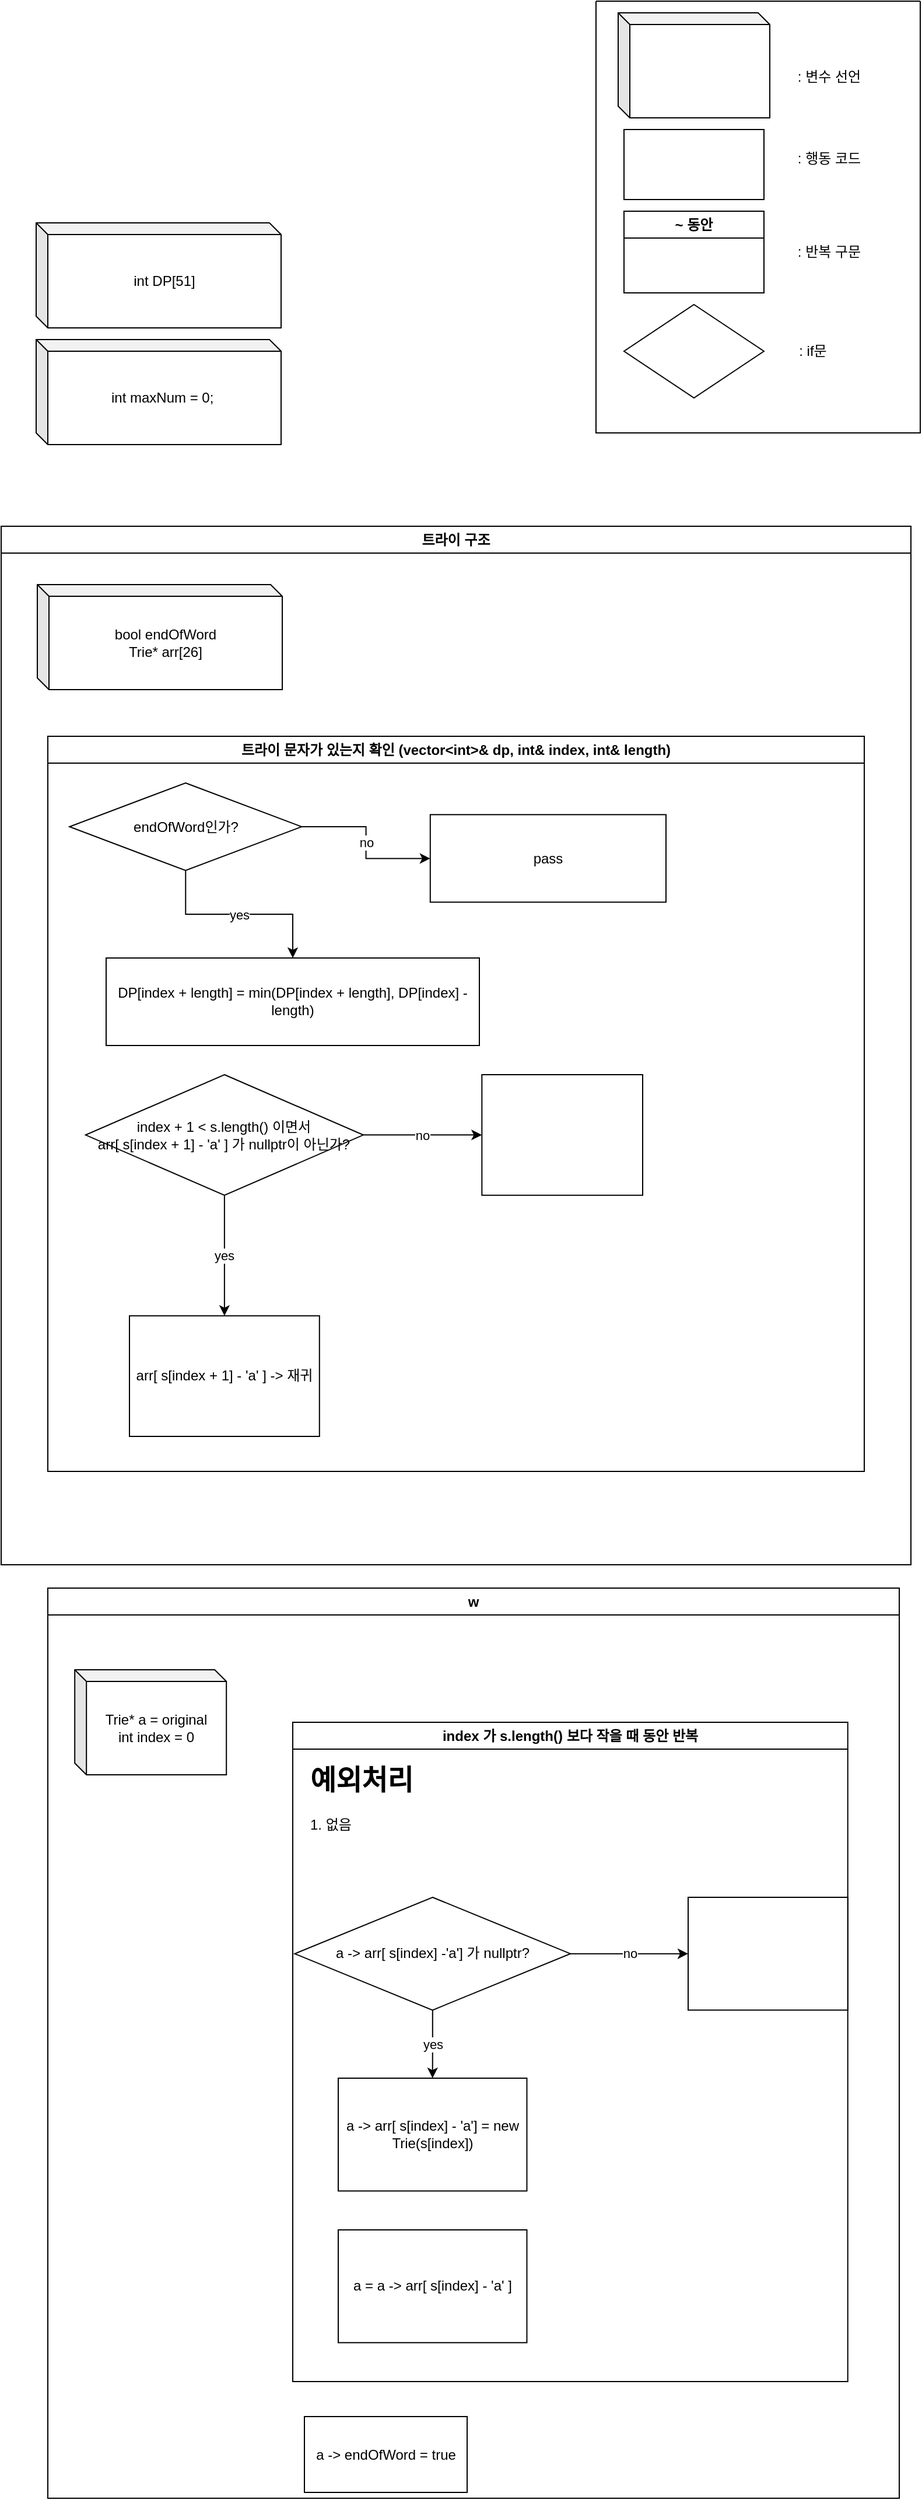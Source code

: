 <mxfile version="22.1.16" type="device">
  <diagram name="페이지-1" id="_kOMPe9RZStzYniRSe2W">
    <mxGraphModel dx="1709" dy="1296" grid="1" gridSize="10" guides="1" tooltips="1" connect="1" arrows="1" fold="1" page="1" pageScale="1" pageWidth="827" pageHeight="1169" math="0" shadow="0">
      <root>
        <mxCell id="0" />
        <mxCell id="1" parent="0" />
        <mxCell id="2bpCWVyH1ZV_VRdcmr8d-1" value="" style="swimlane;startSize=0;" vertex="1" parent="1">
          <mxGeometry x="540" y="10" width="278" height="370" as="geometry" />
        </mxCell>
        <mxCell id="2bpCWVyH1ZV_VRdcmr8d-2" value=": 변수 선언" style="text;html=1;align=center;verticalAlign=middle;whiteSpace=wrap;rounded=0;" vertex="1" parent="2bpCWVyH1ZV_VRdcmr8d-1">
          <mxGeometry x="170" y="50" width="60" height="30" as="geometry" />
        </mxCell>
        <mxCell id="2bpCWVyH1ZV_VRdcmr8d-3" value="" style="rounded=0;whiteSpace=wrap;html=1;" vertex="1" parent="2bpCWVyH1ZV_VRdcmr8d-1">
          <mxGeometry x="24" y="110" width="120" height="60" as="geometry" />
        </mxCell>
        <mxCell id="2bpCWVyH1ZV_VRdcmr8d-4" value=": 행동 코드" style="text;html=1;align=center;verticalAlign=middle;whiteSpace=wrap;rounded=0;" vertex="1" parent="2bpCWVyH1ZV_VRdcmr8d-1">
          <mxGeometry x="170" y="120" width="60" height="30" as="geometry" />
        </mxCell>
        <mxCell id="2bpCWVyH1ZV_VRdcmr8d-5" value="~ 동안" style="swimlane;whiteSpace=wrap;html=1;" vertex="1" parent="2bpCWVyH1ZV_VRdcmr8d-1">
          <mxGeometry x="24" y="180" width="120" height="70" as="geometry" />
        </mxCell>
        <mxCell id="2bpCWVyH1ZV_VRdcmr8d-6" value=": 반복 구문" style="text;html=1;align=center;verticalAlign=middle;whiteSpace=wrap;rounded=0;" vertex="1" parent="2bpCWVyH1ZV_VRdcmr8d-1">
          <mxGeometry x="170" y="200" width="60" height="30" as="geometry" />
        </mxCell>
        <mxCell id="2bpCWVyH1ZV_VRdcmr8d-7" value="" style="rhombus;whiteSpace=wrap;html=1;" vertex="1" parent="2bpCWVyH1ZV_VRdcmr8d-1">
          <mxGeometry x="24" y="260" width="120" height="80" as="geometry" />
        </mxCell>
        <mxCell id="2bpCWVyH1ZV_VRdcmr8d-8" value=": if문" style="text;html=1;align=center;verticalAlign=middle;whiteSpace=wrap;rounded=0;" vertex="1" parent="2bpCWVyH1ZV_VRdcmr8d-1">
          <mxGeometry x="156" y="285" width="60" height="30" as="geometry" />
        </mxCell>
        <mxCell id="2bpCWVyH1ZV_VRdcmr8d-9" value="" style="shape=cube;whiteSpace=wrap;html=1;boundedLbl=1;backgroundOutline=1;darkOpacity=0.05;darkOpacity2=0.1;size=10;" vertex="1" parent="2bpCWVyH1ZV_VRdcmr8d-1">
          <mxGeometry x="19" y="10" width="130" height="90" as="geometry" />
        </mxCell>
        <mxCell id="2bpCWVyH1ZV_VRdcmr8d-11" value="트라이 구조" style="swimlane;whiteSpace=wrap;html=1;" vertex="1" parent="1">
          <mxGeometry x="30" y="460" width="780" height="890" as="geometry" />
        </mxCell>
        <mxCell id="2bpCWVyH1ZV_VRdcmr8d-12" value="bool endOfWord&lt;br&gt;Trie* arr[26]" style="shape=cube;whiteSpace=wrap;html=1;boundedLbl=1;backgroundOutline=1;darkOpacity=0.05;darkOpacity2=0.1;size=10;" vertex="1" parent="2bpCWVyH1ZV_VRdcmr8d-11">
          <mxGeometry x="31" y="50" width="210" height="90" as="geometry" />
        </mxCell>
        <mxCell id="2bpCWVyH1ZV_VRdcmr8d-18" value="트라이 문자가 있는지 확인 (vector&amp;lt;int&amp;gt;&amp;amp; dp, int&amp;amp; index, int&amp;amp; length)" style="swimlane;whiteSpace=wrap;html=1;" vertex="1" parent="2bpCWVyH1ZV_VRdcmr8d-11">
          <mxGeometry x="40" y="180" width="700" height="630" as="geometry" />
        </mxCell>
        <mxCell id="2bpCWVyH1ZV_VRdcmr8d-20" value="" style="group" vertex="1" connectable="0" parent="2bpCWVyH1ZV_VRdcmr8d-18">
          <mxGeometry x="50" y="40" width="480" height="225" as="geometry" />
        </mxCell>
        <mxCell id="2bpCWVyH1ZV_VRdcmr8d-21" value="endOfWord인가?" style="rhombus;whiteSpace=wrap;html=1;" vertex="1" parent="2bpCWVyH1ZV_VRdcmr8d-20">
          <mxGeometry x="-31.429" width="199.051" height="75.0" as="geometry" />
        </mxCell>
        <mxCell id="2bpCWVyH1ZV_VRdcmr8d-22" value="DP[index + length] = min(DP[index + length], DP[index] - length)" style="whiteSpace=wrap;html=1;rounded=0;" vertex="1" parent="2bpCWVyH1ZV_VRdcmr8d-20">
          <mxGeometry y="149.997" width="320" height="75.003" as="geometry" />
        </mxCell>
        <mxCell id="2bpCWVyH1ZV_VRdcmr8d-23" value="yes" style="edgeStyle=orthogonalEdgeStyle;rounded=0;orthogonalLoop=1;jettySize=auto;html=1;" edge="1" parent="2bpCWVyH1ZV_VRdcmr8d-20" source="2bpCWVyH1ZV_VRdcmr8d-21" target="2bpCWVyH1ZV_VRdcmr8d-22">
          <mxGeometry relative="1" as="geometry" />
        </mxCell>
        <mxCell id="2bpCWVyH1ZV_VRdcmr8d-24" value="pass" style="whiteSpace=wrap;html=1;rounded=0;" vertex="1" parent="2bpCWVyH1ZV_VRdcmr8d-20">
          <mxGeometry x="277.895" y="27.155" width="202.105" height="75.003" as="geometry" />
        </mxCell>
        <mxCell id="2bpCWVyH1ZV_VRdcmr8d-25" value="no" style="edgeStyle=orthogonalEdgeStyle;rounded=0;orthogonalLoop=1;jettySize=auto;html=1;" edge="1" parent="2bpCWVyH1ZV_VRdcmr8d-20" source="2bpCWVyH1ZV_VRdcmr8d-21" target="2bpCWVyH1ZV_VRdcmr8d-24">
          <mxGeometry relative="1" as="geometry" />
        </mxCell>
        <mxCell id="2bpCWVyH1ZV_VRdcmr8d-26" value="" style="group" vertex="1" connectable="0" parent="2bpCWVyH1ZV_VRdcmr8d-18">
          <mxGeometry x="70" y="290" width="440" height="310" as="geometry" />
        </mxCell>
        <mxCell id="2bpCWVyH1ZV_VRdcmr8d-27" value="index + 1 &amp;lt; s.length() 이면서&lt;br&gt;arr[ s[index + 1] - &#39;a&#39; ] 가 nullptr이 아닌가?" style="rhombus;whiteSpace=wrap;html=1;" vertex="1" parent="2bpCWVyH1ZV_VRdcmr8d-26">
          <mxGeometry x="-37.591" width="238.077" height="103.333" as="geometry" />
        </mxCell>
        <mxCell id="2bpCWVyH1ZV_VRdcmr8d-28" value="arr[ s[index + 1] - &#39;a&#39; ] -&amp;gt; 재귀" style="whiteSpace=wrap;html=1;rounded=0;" vertex="1" parent="2bpCWVyH1ZV_VRdcmr8d-26">
          <mxGeometry y="206.667" width="162.895" height="103.333" as="geometry" />
        </mxCell>
        <mxCell id="2bpCWVyH1ZV_VRdcmr8d-29" value="yes" style="edgeStyle=orthogonalEdgeStyle;rounded=0;orthogonalLoop=1;jettySize=auto;html=1;" edge="1" parent="2bpCWVyH1ZV_VRdcmr8d-26" source="2bpCWVyH1ZV_VRdcmr8d-27" target="2bpCWVyH1ZV_VRdcmr8d-28">
          <mxGeometry relative="1" as="geometry" />
        </mxCell>
        <mxCell id="2bpCWVyH1ZV_VRdcmr8d-30" value="" style="whiteSpace=wrap;html=1;rounded=0;" vertex="1" parent="2bpCWVyH1ZV_VRdcmr8d-26">
          <mxGeometry x="302.166" width="137.834" height="103.333" as="geometry" />
        </mxCell>
        <mxCell id="2bpCWVyH1ZV_VRdcmr8d-31" value="no" style="edgeStyle=orthogonalEdgeStyle;rounded=0;orthogonalLoop=1;jettySize=auto;html=1;" edge="1" parent="2bpCWVyH1ZV_VRdcmr8d-26" source="2bpCWVyH1ZV_VRdcmr8d-27" target="2bpCWVyH1ZV_VRdcmr8d-30">
          <mxGeometry relative="1" as="geometry" />
        </mxCell>
        <mxCell id="2bpCWVyH1ZV_VRdcmr8d-14" value="int maxNum = 0;&amp;nbsp;&lt;br&gt;" style="shape=cube;whiteSpace=wrap;html=1;boundedLbl=1;backgroundOutline=1;darkOpacity=0.05;darkOpacity2=0.1;size=10;" vertex="1" parent="1">
          <mxGeometry x="60" y="300" width="210" height="90" as="geometry" />
        </mxCell>
        <mxCell id="2bpCWVyH1ZV_VRdcmr8d-16" value="int DP[51]" style="shape=cube;whiteSpace=wrap;html=1;boundedLbl=1;backgroundOutline=1;darkOpacity=0.05;darkOpacity2=0.1;size=10;" vertex="1" parent="1">
          <mxGeometry x="60" y="200" width="210" height="90" as="geometry" />
        </mxCell>
        <mxCell id="2bpCWVyH1ZV_VRdcmr8d-33" value="w" style="swimlane;whiteSpace=wrap;html=1;" vertex="1" parent="1">
          <mxGeometry x="70" y="1370" width="730" height="780" as="geometry" />
        </mxCell>
        <mxCell id="2bpCWVyH1ZV_VRdcmr8d-34" value="Trie* a = original&lt;br&gt;int index = 0" style="shape=cube;whiteSpace=wrap;html=1;boundedLbl=1;backgroundOutline=1;darkOpacity=0.05;darkOpacity2=0.1;size=10;" vertex="1" parent="2bpCWVyH1ZV_VRdcmr8d-33">
          <mxGeometry x="23.1" y="70" width="130" height="90" as="geometry" />
        </mxCell>
        <mxCell id="2bpCWVyH1ZV_VRdcmr8d-44" value="a -&amp;gt; endOfWord = true" style="rounded=0;whiteSpace=wrap;html=1;" vertex="1" parent="2bpCWVyH1ZV_VRdcmr8d-33">
          <mxGeometry x="220" y="710" width="139.51" height="65" as="geometry" />
        </mxCell>
        <mxCell id="2bpCWVyH1ZV_VRdcmr8d-42" value="index 가 s.length() 보다 작을 때 동안 반복" style="swimlane;whiteSpace=wrap;html=1;" vertex="1" parent="1">
          <mxGeometry x="280" y="1485" width="475.85" height="565" as="geometry" />
        </mxCell>
        <mxCell id="2bpCWVyH1ZV_VRdcmr8d-43" value="&lt;h1&gt;예외처리&lt;/h1&gt;&lt;p&gt;1. 없음&lt;/p&gt;" style="text;html=1;strokeColor=none;fillColor=none;spacing=5;spacingTop=-20;whiteSpace=wrap;overflow=hidden;rounded=0;" vertex="1" parent="2bpCWVyH1ZV_VRdcmr8d-42">
          <mxGeometry x="10" y="30" width="386" height="120" as="geometry" />
        </mxCell>
        <mxCell id="2bpCWVyH1ZV_VRdcmr8d-46" value="" style="group" vertex="1" connectable="0" parent="2bpCWVyH1ZV_VRdcmr8d-42">
          <mxGeometry x="39" y="150" width="436.85" height="290" as="geometry" />
        </mxCell>
        <mxCell id="2bpCWVyH1ZV_VRdcmr8d-47" value="a -&amp;gt; arr[ s[index] -&#39;a&#39;] 가 nullptr?" style="rhombus;whiteSpace=wrap;html=1;" vertex="1" parent="2bpCWVyH1ZV_VRdcmr8d-46">
          <mxGeometry x="-37.322" width="236.373" height="96.667" as="geometry" />
        </mxCell>
        <mxCell id="2bpCWVyH1ZV_VRdcmr8d-48" value="a -&amp;gt; arr[ s[index] - &#39;a&#39;] = new Trie(s[index])" style="whiteSpace=wrap;html=1;rounded=0;" vertex="1" parent="2bpCWVyH1ZV_VRdcmr8d-46">
          <mxGeometry y="155.003" width="161.729" height="96.667" as="geometry" />
        </mxCell>
        <mxCell id="2bpCWVyH1ZV_VRdcmr8d-49" value="yes" style="edgeStyle=orthogonalEdgeStyle;rounded=0;orthogonalLoop=1;jettySize=auto;html=1;" edge="1" parent="2bpCWVyH1ZV_VRdcmr8d-46" source="2bpCWVyH1ZV_VRdcmr8d-47" target="2bpCWVyH1ZV_VRdcmr8d-48">
          <mxGeometry relative="1" as="geometry" />
        </mxCell>
        <mxCell id="2bpCWVyH1ZV_VRdcmr8d-50" value="" style="whiteSpace=wrap;html=1;rounded=0;" vertex="1" parent="2bpCWVyH1ZV_VRdcmr8d-46">
          <mxGeometry x="300.003" width="136.847" height="96.667" as="geometry" />
        </mxCell>
        <mxCell id="2bpCWVyH1ZV_VRdcmr8d-51" value="no" style="edgeStyle=orthogonalEdgeStyle;rounded=0;orthogonalLoop=1;jettySize=auto;html=1;" edge="1" parent="2bpCWVyH1ZV_VRdcmr8d-46" source="2bpCWVyH1ZV_VRdcmr8d-47" target="2bpCWVyH1ZV_VRdcmr8d-50">
          <mxGeometry relative="1" as="geometry" />
        </mxCell>
        <mxCell id="2bpCWVyH1ZV_VRdcmr8d-52" value="a = a -&amp;gt; arr[ s[index] - &#39;a&#39; ]" style="whiteSpace=wrap;html=1;rounded=0;" vertex="1" parent="2bpCWVyH1ZV_VRdcmr8d-42">
          <mxGeometry x="39" y="435.003" width="161.729" height="96.667" as="geometry" />
        </mxCell>
      </root>
    </mxGraphModel>
  </diagram>
</mxfile>
